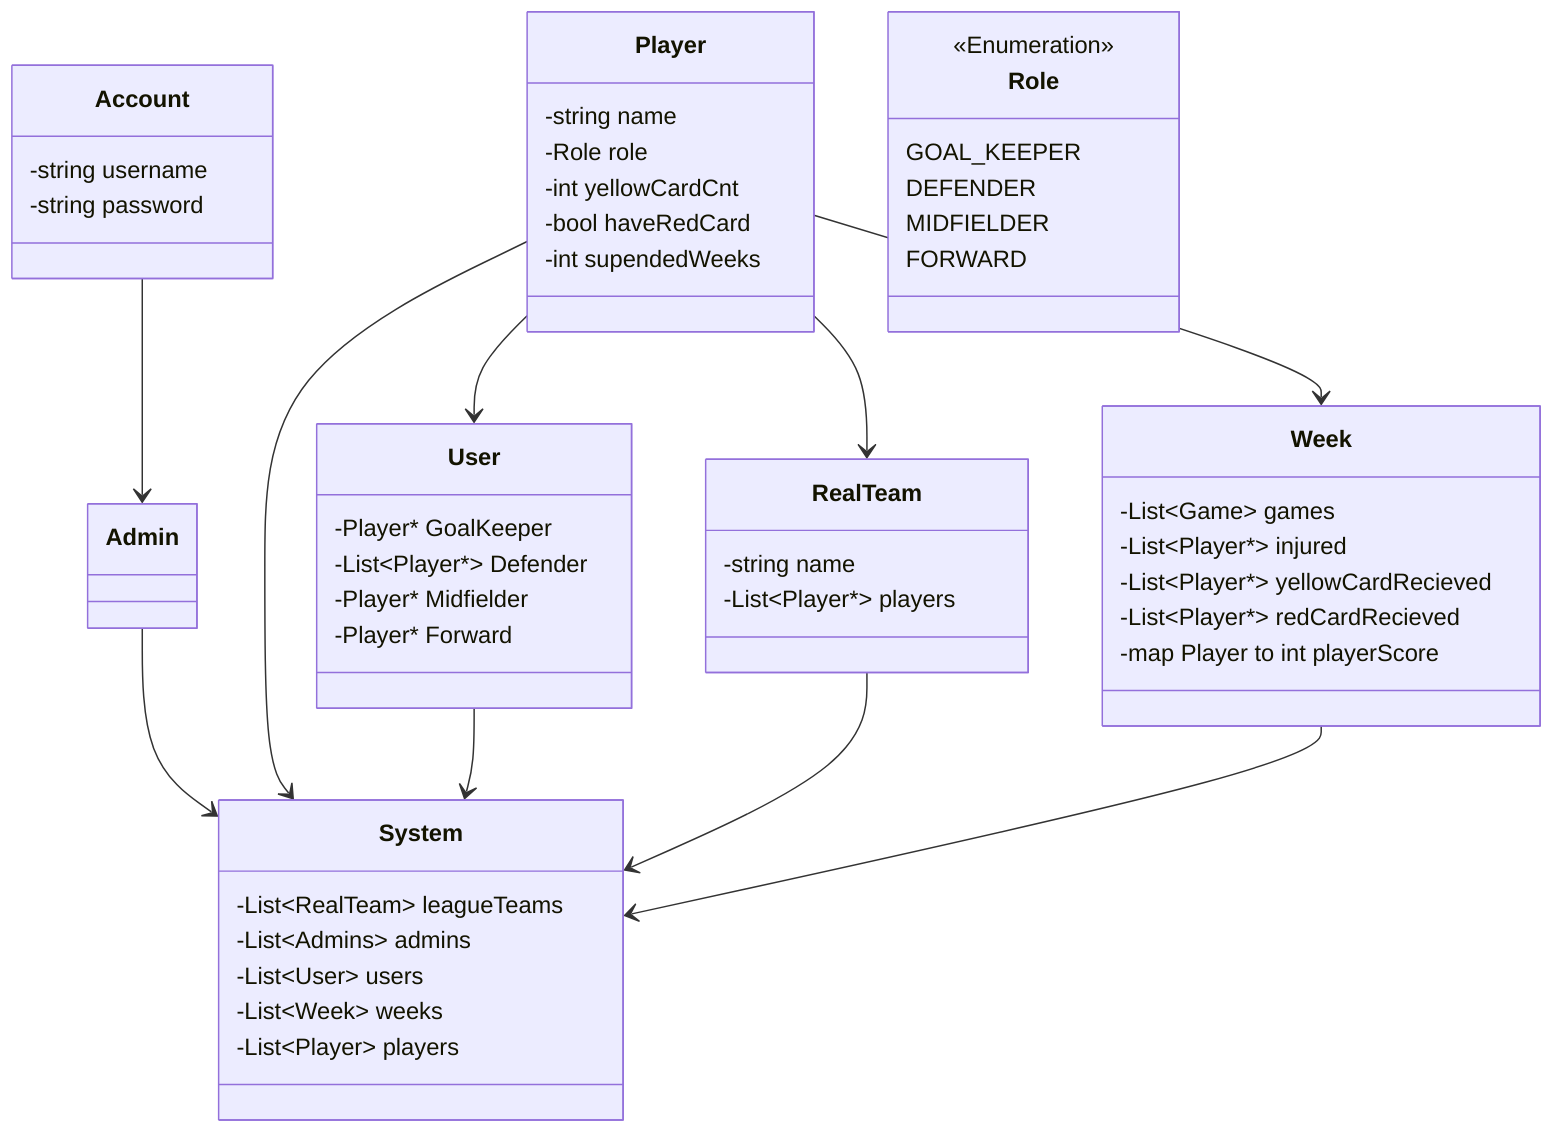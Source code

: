 classDiagram
class Player {
   -string name
   -Role role
   -int yellowCardCnt
   -bool haveRedCard
   -int supendedWeeks
}
class RealTeam {
   -string name
   -List~Player*~ players
}
class Account {
   -string username
   -string password
}
class User {
   -Player* GoalKeeper
   -List~Player*~ Defender
   -Player* Midfielder
   -Player* Forward
}
Account --> Admin
class Role{
   <<Enumeration>>
   GOAL_KEEPER
   DEFENDER
   MIDFIELDER
   FORWARD
}
class Week {
   -List~Game~ games
   -List~Player*~ injured
   -List~Player*~ yellowCardRecieved
   -List~Player*~ redCardRecieved
   -map Player to int playerScore
}
class System {
   -List~RealTeam~ leagueTeams
   -List~Admins~ admins
   -List~User~ users
   -List~Week~ weeks
   -List~Player~ players
}
RealTeam --> System
Admin --> System
User --> System
Week --> System
Player --> System
Player --> User
Player --> RealTeam
Player --> Week